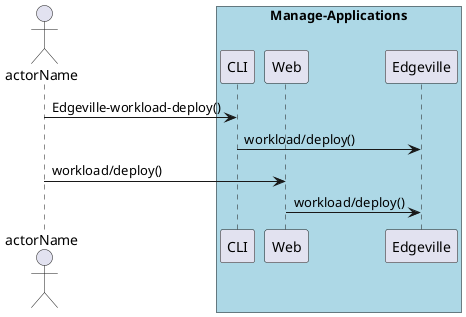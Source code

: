 @startuml
Actor "actorName" as A

box "Manage-Applications" #lightblue
participant CLI as CLI
participant Web as Web
participant "Edgeville" as S
A -> CLI : Edgeville-workload-deploy()
CLI -> S : workload/deploy()
A -> Web : workload/deploy()
Web -> S : workload/deploy()
end box

@enduml
